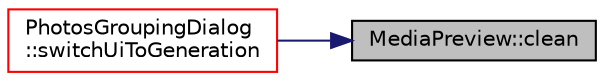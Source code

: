 digraph "MediaPreview::clean"
{
 // LATEX_PDF_SIZE
  edge [fontname="Helvetica",fontsize="10",labelfontname="Helvetica",labelfontsize="10"];
  node [fontname="Helvetica",fontsize="10",shape=record];
  rankdir="RL";
  Node1 [label="MediaPreview::clean",height=0.2,width=0.4,color="black", fillcolor="grey75", style="filled", fontcolor="black",tooltip=" "];
  Node1 -> Node2 [dir="back",color="midnightblue",fontsize="10",style="solid",fontname="Helvetica"];
  Node2 [label="PhotosGroupingDialog\l::switchUiToGeneration",height=0.2,width=0.4,color="red", fillcolor="white", style="filled",URL="$class_photos_grouping_dialog.html#a5f2052c462d393f01e2358dde9a23add",tooltip=" "];
}
